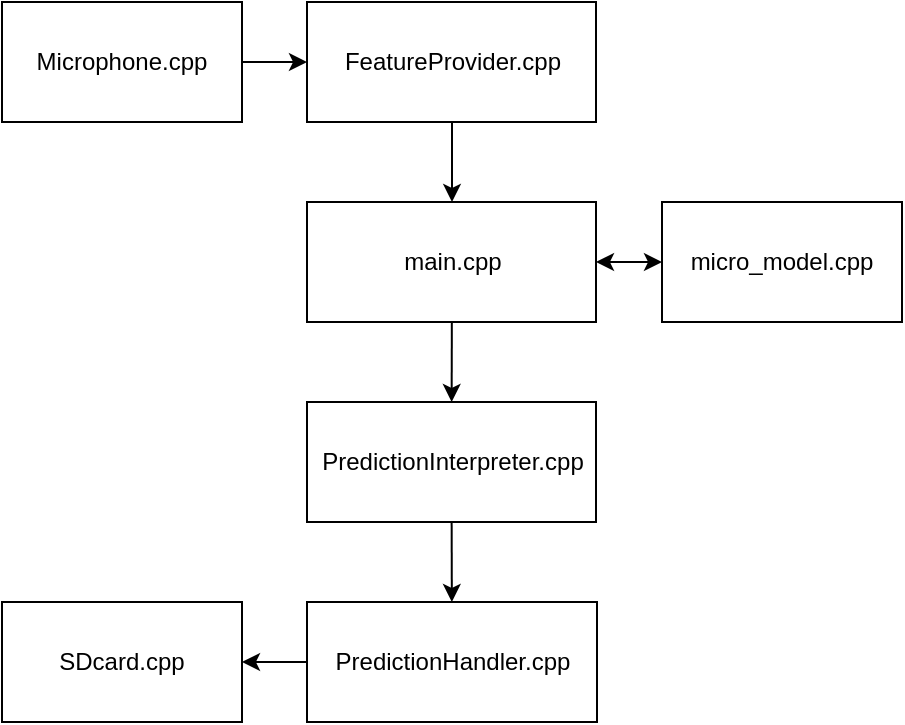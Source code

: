<mxfile>
    <diagram id="0HjWN-5ROHGavblnkYMu" name="Page-1">
        <mxGraphModel dx="668" dy="432" grid="0" gridSize="10" guides="1" tooltips="1" connect="1" arrows="1" fold="1" page="1" pageScale="1" pageWidth="850" pageHeight="1100" math="0" shadow="0">
            <root>
                <mxCell id="0"/>
                <mxCell id="1" parent="0"/>
                <mxCell id="22" value="" style="edgeStyle=none;html=1;" edge="1" parent="1" source="2" target="21">
                    <mxGeometry relative="1" as="geometry"/>
                </mxCell>
                <mxCell id="2" value="Microphone.cpp" style="rounded=0;whiteSpace=wrap;html=1;" vertex="1" parent="1">
                    <mxGeometry x="140" y="120" width="120" height="60" as="geometry"/>
                </mxCell>
                <mxCell id="14" value="" style="edgeStyle=none;html=1;" edge="1" parent="1">
                    <mxGeometry relative="1" as="geometry">
                        <mxPoint x="365" y="180" as="sourcePoint"/>
                        <mxPoint x="365" y="220" as="targetPoint"/>
                    </mxGeometry>
                </mxCell>
                <mxCell id="15" value="" style="edgeStyle=none;html=1;" edge="1" parent="1" target="5">
                    <mxGeometry relative="1" as="geometry">
                        <mxPoint x="364.925" y="280" as="sourcePoint"/>
                    </mxGeometry>
                </mxCell>
                <mxCell id="16" value="" style="edgeStyle=none;html=1;" edge="1" parent="1" source="5" target="6">
                    <mxGeometry relative="1" as="geometry"/>
                </mxCell>
                <mxCell id="5" value="PredictionInterpreter.cpp" style="rounded=0;whiteSpace=wrap;html=1;" vertex="1" parent="1">
                    <mxGeometry x="292.5" y="320" width="144.5" height="60" as="geometry"/>
                </mxCell>
                <mxCell id="19" value="" style="edgeStyle=none;html=1;" edge="1" parent="1" source="6" target="8">
                    <mxGeometry relative="1" as="geometry"/>
                </mxCell>
                <mxCell id="6" value="PredictionHandler.cpp" style="rounded=0;whiteSpace=wrap;html=1;" vertex="1" parent="1">
                    <mxGeometry x="292.5" y="420" width="145" height="60" as="geometry"/>
                </mxCell>
                <mxCell id="7" value="micro_model.cpp" style="rounded=0;whiteSpace=wrap;html=1;" vertex="1" parent="1">
                    <mxGeometry x="470" y="220" width="120" height="60" as="geometry"/>
                </mxCell>
                <mxCell id="8" value="SDcard.cpp" style="rounded=0;whiteSpace=wrap;html=1;" vertex="1" parent="1">
                    <mxGeometry x="140" y="420" width="120" height="60" as="geometry"/>
                </mxCell>
                <mxCell id="21" value="FeatureProvider.cpp" style="rounded=0;whiteSpace=wrap;html=1;" vertex="1" parent="1">
                    <mxGeometry x="292.5" y="120" width="144.5" height="60" as="geometry"/>
                </mxCell>
                <mxCell id="24" value="main.cpp" style="rounded=0;whiteSpace=wrap;html=1;" vertex="1" parent="1">
                    <mxGeometry x="292.5" y="220" width="144.5" height="60" as="geometry"/>
                </mxCell>
                <mxCell id="26" value="" style="endArrow=classic;startArrow=classic;html=1;entryX=0;entryY=0.5;entryDx=0;entryDy=0;exitX=1;exitY=0.5;exitDx=0;exitDy=0;" edge="1" parent="1" source="24" target="7">
                    <mxGeometry width="50" height="50" relative="1" as="geometry">
                        <mxPoint x="317" y="279" as="sourcePoint"/>
                        <mxPoint x="367" y="229" as="targetPoint"/>
                    </mxGeometry>
                </mxCell>
            </root>
        </mxGraphModel>
    </diagram>
</mxfile>